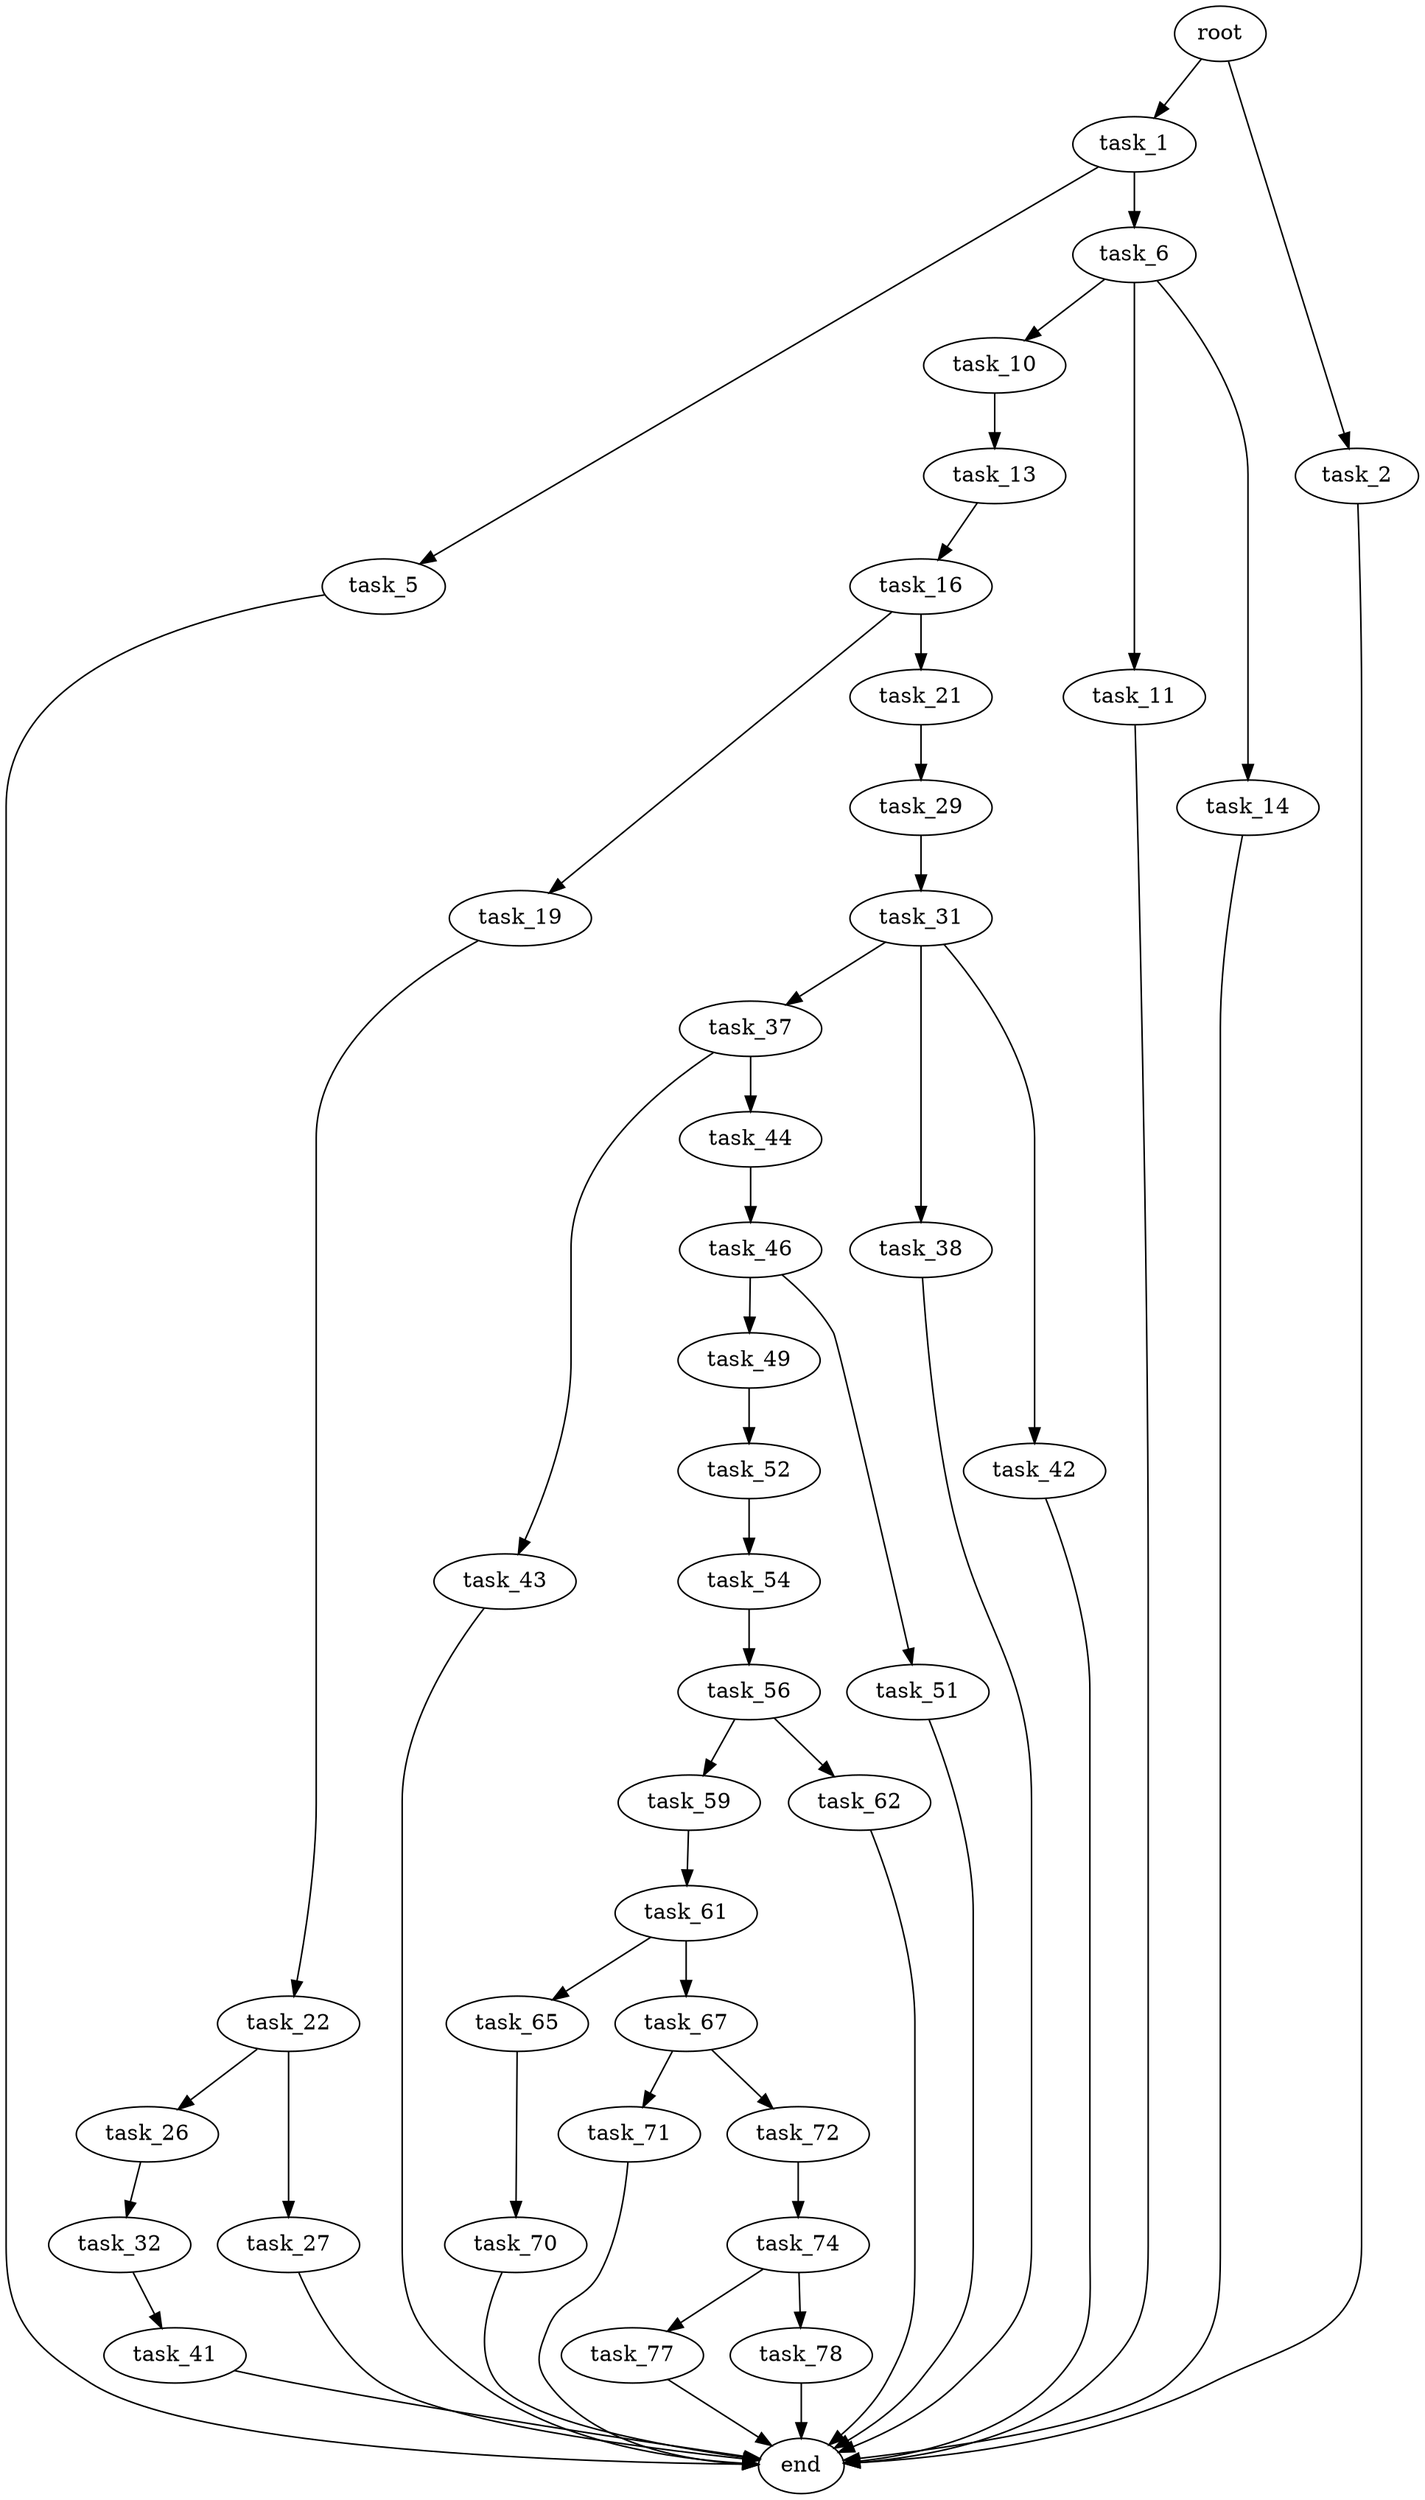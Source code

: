 digraph G {
  root [size="0.000000"];
  task_1 [size="1073741824000.000000"];
  task_2 [size="661464718060.000000"];
  task_5 [size="22235864539.000000"];
  task_6 [size="285049821492.000000"];
  task_10 [size="12986421196.000000"];
  task_11 [size="8589934592.000000"];
  task_13 [size="8589934592.000000"];
  task_14 [size="74265949946.000000"];
  task_16 [size="11070299458.000000"];
  task_19 [size="549755813888.000000"];
  task_21 [size="134217728000.000000"];
  task_22 [size="95737336514.000000"];
  task_26 [size="10980017913.000000"];
  task_27 [size="870966429773.000000"];
  task_29 [size="17691214071.000000"];
  task_31 [size="324319105267.000000"];
  task_32 [size="4090568939.000000"];
  task_37 [size="231928233984.000000"];
  task_38 [size="381692557330.000000"];
  task_41 [size="368293445632.000000"];
  task_42 [size="11549591577.000000"];
  task_43 [size="134217728000.000000"];
  task_44 [size="17042435107.000000"];
  task_46 [size="3540332641.000000"];
  task_49 [size="8589934592.000000"];
  task_51 [size="68719476736.000000"];
  task_52 [size="231928233984.000000"];
  task_54 [size="134217728000.000000"];
  task_56 [size="965306016987.000000"];
  task_59 [size="11869059172.000000"];
  task_61 [size="97596030672.000000"];
  task_62 [size="10597647327.000000"];
  task_65 [size="15247913191.000000"];
  task_67 [size="134217728000.000000"];
  task_70 [size="68719476736.000000"];
  task_71 [size="16115960662.000000"];
  task_72 [size="558645499888.000000"];
  task_74 [size="8589934592.000000"];
  task_77 [size="191022576116.000000"];
  task_78 [size="782757789696.000000"];
  end [size="0.000000"];

  root -> task_1 [size="1.000000"];
  root -> task_2 [size="1.000000"];
  task_1 -> task_5 [size="838860800.000000"];
  task_1 -> task_6 [size="838860800.000000"];
  task_2 -> end [size="1.000000"];
  task_5 -> end [size="1.000000"];
  task_6 -> task_10 [size="411041792.000000"];
  task_6 -> task_11 [size="411041792.000000"];
  task_6 -> task_14 [size="411041792.000000"];
  task_10 -> task_13 [size="536870912.000000"];
  task_11 -> end [size="1.000000"];
  task_13 -> task_16 [size="33554432.000000"];
  task_14 -> end [size="1.000000"];
  task_16 -> task_19 [size="33554432.000000"];
  task_16 -> task_21 [size="33554432.000000"];
  task_19 -> task_22 [size="536870912.000000"];
  task_21 -> task_29 [size="209715200.000000"];
  task_22 -> task_26 [size="75497472.000000"];
  task_22 -> task_27 [size="75497472.000000"];
  task_26 -> task_32 [size="301989888.000000"];
  task_27 -> end [size="1.000000"];
  task_29 -> task_31 [size="301989888.000000"];
  task_31 -> task_37 [size="209715200.000000"];
  task_31 -> task_38 [size="209715200.000000"];
  task_31 -> task_42 [size="209715200.000000"];
  task_32 -> task_41 [size="134217728.000000"];
  task_37 -> task_43 [size="301989888.000000"];
  task_37 -> task_44 [size="301989888.000000"];
  task_38 -> end [size="1.000000"];
  task_41 -> end [size="1.000000"];
  task_42 -> end [size="1.000000"];
  task_43 -> end [size="1.000000"];
  task_44 -> task_46 [size="679477248.000000"];
  task_46 -> task_49 [size="75497472.000000"];
  task_46 -> task_51 [size="75497472.000000"];
  task_49 -> task_52 [size="33554432.000000"];
  task_51 -> end [size="1.000000"];
  task_52 -> task_54 [size="301989888.000000"];
  task_54 -> task_56 [size="209715200.000000"];
  task_56 -> task_59 [size="679477248.000000"];
  task_56 -> task_62 [size="679477248.000000"];
  task_59 -> task_61 [size="301989888.000000"];
  task_61 -> task_65 [size="75497472.000000"];
  task_61 -> task_67 [size="75497472.000000"];
  task_62 -> end [size="1.000000"];
  task_65 -> task_70 [size="33554432.000000"];
  task_67 -> task_71 [size="209715200.000000"];
  task_67 -> task_72 [size="209715200.000000"];
  task_70 -> end [size="1.000000"];
  task_71 -> end [size="1.000000"];
  task_72 -> task_74 [size="679477248.000000"];
  task_74 -> task_77 [size="33554432.000000"];
  task_74 -> task_78 [size="33554432.000000"];
  task_77 -> end [size="1.000000"];
  task_78 -> end [size="1.000000"];
}
